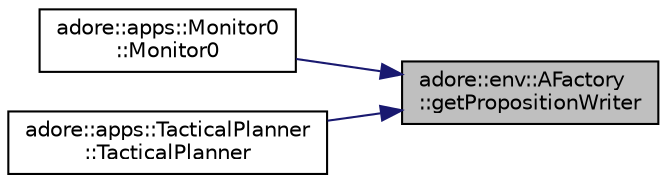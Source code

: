 digraph "adore::env::AFactory::getPropositionWriter"
{
 // LATEX_PDF_SIZE
  edge [fontname="Helvetica",fontsize="10",labelfontname="Helvetica",labelfontsize="10"];
  node [fontname="Helvetica",fontsize="10",shape=record];
  rankdir="RL";
  Node1 [label="adore::env::AFactory\l::getPropositionWriter",height=0.2,width=0.4,color="black", fillcolor="grey75", style="filled", fontcolor="black",tooltip=" "];
  Node1 -> Node2 [dir="back",color="midnightblue",fontsize="10",style="solid",fontname="Helvetica"];
  Node2 [label="adore::apps::Monitor0\l::Monitor0",height=0.2,width=0.4,color="black", fillcolor="white", style="filled",URL="$classadore_1_1apps_1_1Monitor0.html#a2169bd6c762ebe09a477666dd74d6cee",tooltip=" "];
  Node1 -> Node3 [dir="back",color="midnightblue",fontsize="10",style="solid",fontname="Helvetica"];
  Node3 [label="adore::apps::TacticalPlanner\l::TacticalPlanner",height=0.2,width=0.4,color="black", fillcolor="white", style="filled",URL="$classadore_1_1apps_1_1TacticalPlanner.html#ae5aa95a09bce4de67a12b60972740ad6",tooltip="constructur"];
}
